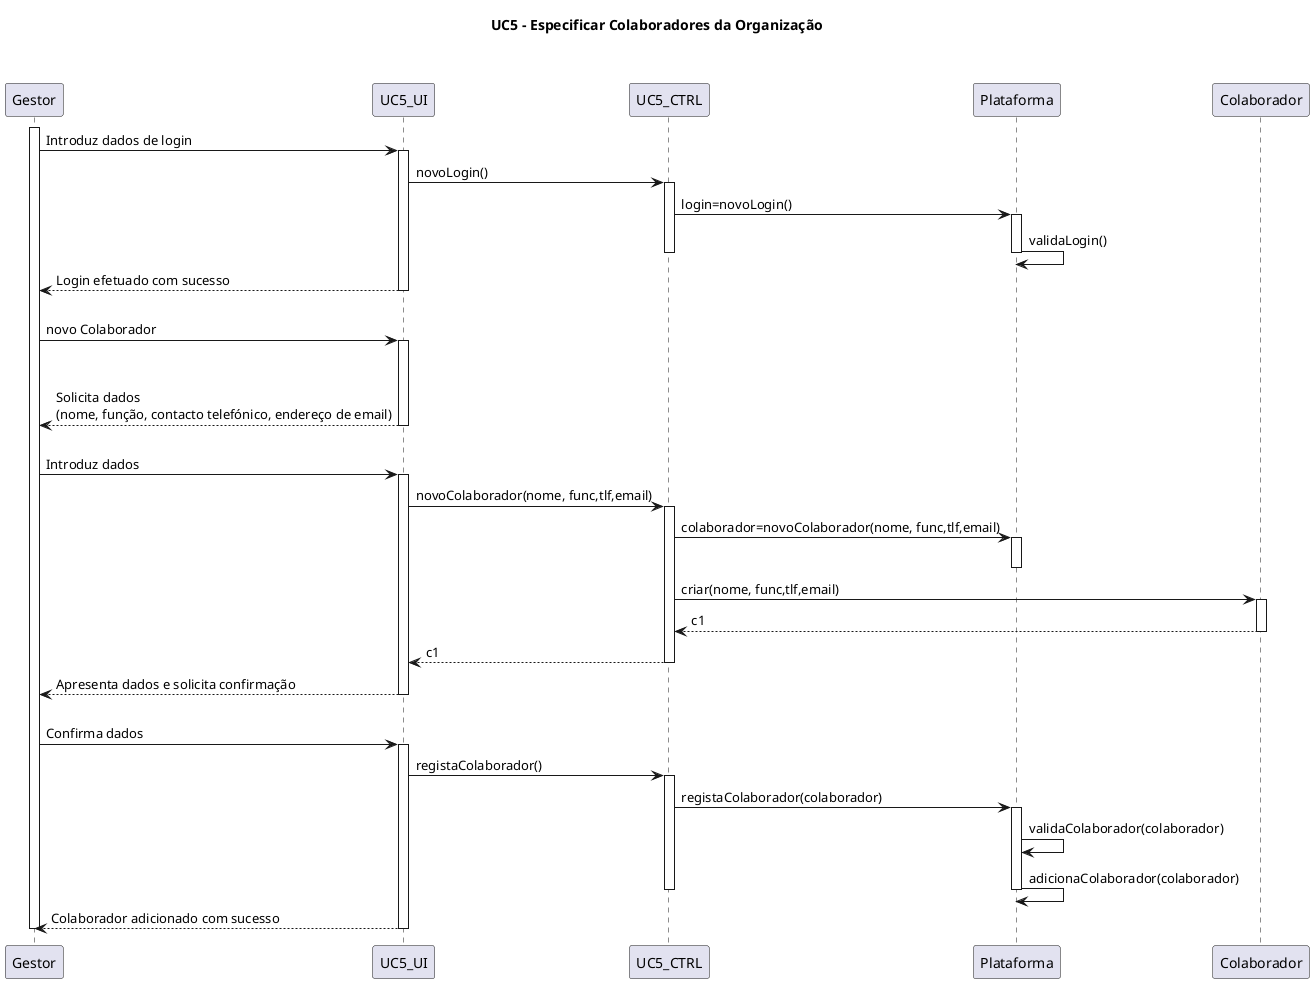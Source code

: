 @startuml
title UC5 - Especificar Colaboradores da Organização\n\n
participant Gestor
activate Gestor
Gestor -> UC5_UI: Introduz dados de login
activate UC5_UI
UC5_UI-> UC5_CTRL: novoLogin()
activate UC5_CTRL
UC5_CTRL -> Plataforma: login=novoLogin()
activate Plataforma
Plataforma -> Plataforma: validaLogin()
deactivate Plataforma
deactivate UC5_CTRL
UC5_UI--> Gestor: Login efetuado com sucesso
deactivate UC5_UI
Gestor -> UC5_UI: \nnovo Colaborador
activate UC5_UI
UC5_UI--> Gestor: \n\nSolicita dados\n(nome, função, contacto telefónico, endereço de email)
deactivate UC5_UI
Gestor -> UC5_UI: \nIntroduz dados
activate UC5_UI
UC5_UI-> UC5_CTRL: novoColaborador(nome, func,tlf,email)
activate UC5_CTRL
UC5_CTRL -> Plataforma: colaborador=novoColaborador(nome, func,tlf,email)
activate Plataforma
deactivate Plataforma
UC5_CTRL -> Colaborador: criar(nome, func,tlf,email)
activate Colaborador
Colaborador --> UC5_CTRL: c1
deactivate Colaborador
UC5_CTRL --> UC5_UI: c1
deactivate UC5_CTRL
UC5_UI--> Gestor: Apresenta dados e solicita confirmação
deactivate UC5_UI
Gestor -> UC5_UI: \nConfirma dados
activate UC5_UI
UC5_UI-> UC5_CTRL: registaColaborador()
activate UC5_CTRL
UC5_CTRL -> Plataforma: registaColaborador(colaborador)
activate Plataforma
Plataforma -> Plataforma: validaColaborador(colaborador)
Plataforma -> Plataforma: adicionaColaborador(colaborador)
deactivate Plataforma
deactivate UC5_CTRL
UC5_UI--> Gestor: Colaborador adicionado com sucesso
deactivate UC5_UI
deactivate Gestor
@enduml